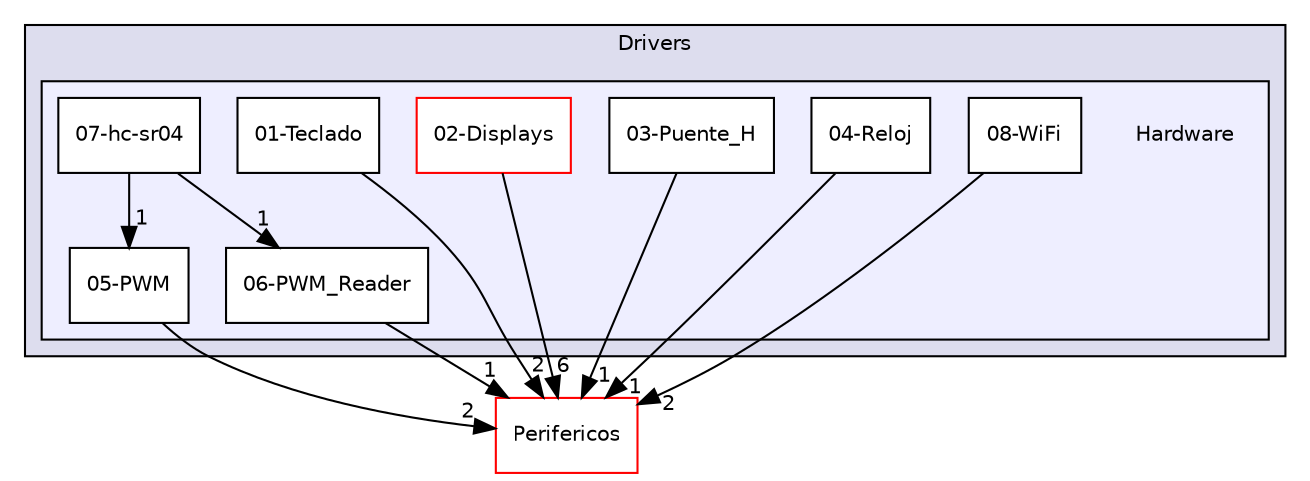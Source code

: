 digraph "E:/Agustin/Escritorio/MCUexpresso/KitLPC845-C++/src/Drivers/Hardware" {
  compound=true
  node [ fontsize="10", fontname="Helvetica"];
  edge [ labelfontsize="10", labelfontname="Helvetica"];
  subgraph clusterdir_6b6158ffc10bb67e6b7d62eced5c0155 {
    graph [ bgcolor="#ddddee", pencolor="black", label="Drivers" fontname="Helvetica", fontsize="10", URL="dir_6b6158ffc10bb67e6b7d62eced5c0155.html"]
  subgraph clusterdir_20b8c9b61d64145e8c95b1ca5e812349 {
    graph [ bgcolor="#eeeeff", pencolor="black", label="" URL="dir_20b8c9b61d64145e8c95b1ca5e812349.html"];
    dir_20b8c9b61d64145e8c95b1ca5e812349 [shape=plaintext label="Hardware"];
    dir_378b116fb766e6677a6003fa252e1622 [shape=box label="01-Teclado" color="black" fillcolor="white" style="filled" URL="dir_378b116fb766e6677a6003fa252e1622.html"];
    dir_c4fcbf4036a59f61a759d54182057cf5 [shape=box label="02-Displays" color="red" fillcolor="white" style="filled" URL="dir_c4fcbf4036a59f61a759d54182057cf5.html"];
    dir_2096432dd3a3f9cd03810421dfb9149b [shape=box label="03-Puente_H" color="black" fillcolor="white" style="filled" URL="dir_2096432dd3a3f9cd03810421dfb9149b.html"];
    dir_b76d6069f2e32288c356e567b62110ee [shape=box label="04-Reloj" color="black" fillcolor="white" style="filled" URL="dir_b76d6069f2e32288c356e567b62110ee.html"];
    dir_29840a3dc018743c105e57f2f293ff3b [shape=box label="05-PWM" color="black" fillcolor="white" style="filled" URL="dir_29840a3dc018743c105e57f2f293ff3b.html"];
    dir_be7e62d60bbe880d703ce58d22e439c2 [shape=box label="06-PWM_Reader" color="black" fillcolor="white" style="filled" URL="dir_be7e62d60bbe880d703ce58d22e439c2.html"];
    dir_9febfe212abed1bece14275e888536c8 [shape=box label="07-hc-sr04" color="black" fillcolor="white" style="filled" URL="dir_9febfe212abed1bece14275e888536c8.html"];
    dir_6d078dad8b12ca9487e63b460f4437e3 [shape=box label="08-WiFi" color="black" fillcolor="white" style="filled" URL="dir_6d078dad8b12ca9487e63b460f4437e3.html"];
  }
  }
  dir_fddceb55b13f36ba841fc9095bbfed65 [shape=box label="Perifericos" fillcolor="white" style="filled" color="red" URL="dir_fddceb55b13f36ba841fc9095bbfed65.html"];
  dir_6d078dad8b12ca9487e63b460f4437e3->dir_fddceb55b13f36ba841fc9095bbfed65 [headlabel="2", labeldistance=1.5 headhref="dir_000015_000016.html"];
  dir_b76d6069f2e32288c356e567b62110ee->dir_fddceb55b13f36ba841fc9095bbfed65 [headlabel="1", labeldistance=1.5 headhref="dir_000011_000016.html"];
  dir_c4fcbf4036a59f61a759d54182057cf5->dir_fddceb55b13f36ba841fc9095bbfed65 [headlabel="6", labeldistance=1.5 headhref="dir_000004_000016.html"];
  dir_be7e62d60bbe880d703ce58d22e439c2->dir_fddceb55b13f36ba841fc9095bbfed65 [headlabel="1", labeldistance=1.5 headhref="dir_000013_000016.html"];
  dir_9febfe212abed1bece14275e888536c8->dir_be7e62d60bbe880d703ce58d22e439c2 [headlabel="1", labeldistance=1.5 headhref="dir_000014_000013.html"];
  dir_9febfe212abed1bece14275e888536c8->dir_29840a3dc018743c105e57f2f293ff3b [headlabel="1", labeldistance=1.5 headhref="dir_000014_000012.html"];
  dir_29840a3dc018743c105e57f2f293ff3b->dir_fddceb55b13f36ba841fc9095bbfed65 [headlabel="2", labeldistance=1.5 headhref="dir_000012_000016.html"];
  dir_378b116fb766e6677a6003fa252e1622->dir_fddceb55b13f36ba841fc9095bbfed65 [headlabel="2", labeldistance=1.5 headhref="dir_000003_000016.html"];
  dir_2096432dd3a3f9cd03810421dfb9149b->dir_fddceb55b13f36ba841fc9095bbfed65 [headlabel="1", labeldistance=1.5 headhref="dir_000010_000016.html"];
}
